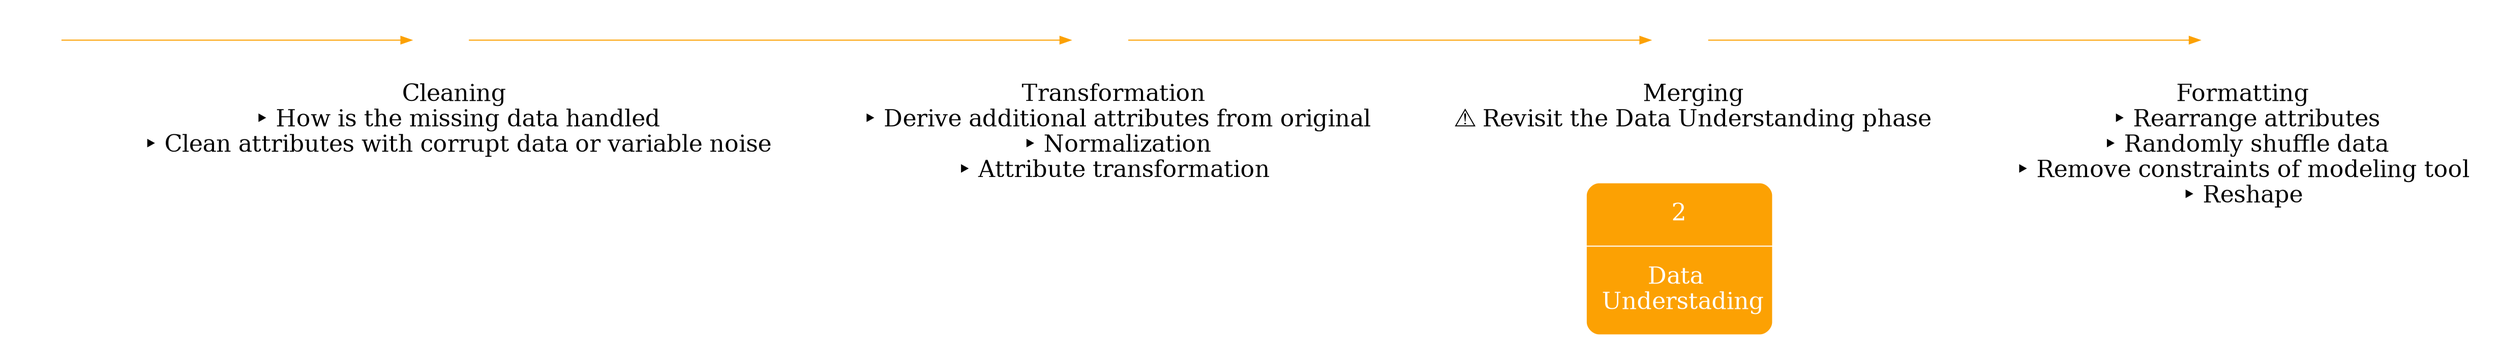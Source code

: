 digraph g {
 
  imagepath="resources/images";
  rankdir=LR;
  
  graph [splines=ortho, dpi=150]
  node [shape=box, color=none, fontsize=22]
  edge [color="#fca103"];
  p32 [image="p32.png", imagescale=true, label=""];
  
  p32 -> p321 -> p322 -> p323 -> p324;
  
  subgraph cluster_p321 {
    
    color=white;
    p321 [image="p321.png", imagescale=true, label=""];
    p321_steps [label=<
    Cleaning<br ALIGN = 'CENTER'/> 
    &#8227; How is the missing data handled<br ALIGN = 'CENTER'/> 
    &#8227; Clean attributes with corrupt data or variable noise<br ALIGN = 'CENTER'/>
    >, fontsize=22];
    
    rank=same; p321; p321_steps;
    
  }
  
  subgraph cluster_p322 {
    
    color=white;
    p322 [image="p322.png", imagescale=true, label=""];
    p322_steps [label=<
    Transformation<br ALIGN = 'CENTER'/> 
    &#8227; Derive additional attributes from original<br ALIGN = 'CENTER'/> 
    &#8227; Normalization<br ALIGN = 'CENTER'/>
    &#8227; Attribute transformation<br ALIGN = 'CENTER'/>
    >, fontsize=22];
    
    rank=same; p322; p322_steps;
    
  }
  
  subgraph cluster_p323 {
    
    color=white;
    p323 [image="p323.png", imagescale=true, label=""];
    p323_steps [label=<
    Merging<br ALIGN = 'CENTER'/> 
    &#9888; Revisit the Data Understanding phase<br ALIGN = 'CENTER'/>
    >, fontsize=22];
    p2 [label="2 | Data \n Understading", 
    shape=record, style="rounded,filled", color=white, fillcolor="#fca103", fontcolor=white, width=2, height=2];
    
    rank=same; p323; p323_steps; p2;
    
  }
  
  subgraph cluster_p324 {
    
    color=white;
    p324 [image="p324.png", imagescale=true, label=""];
    p324_steps [label=<
    Formatting<br ALIGN = 'CENTER'/> 
    &#8227; Rearrange attributes<br ALIGN = 'CENTER'/> 
    &#8227; Randomly shuffle data<br ALIGN = 'CENTER'/>
    &#8227; Remove constraints of modeling tool<br ALIGN = 'CENTER'/>
    &#8227; Reshape<br ALIGN = 'CENTER'/>
    >, fontsize=22];
    
    rank=same; p324; p324_steps;
    
  }

}
